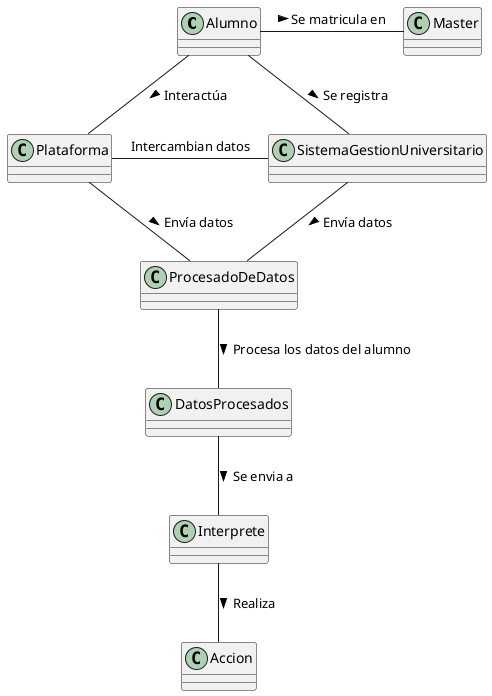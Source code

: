 @startuml Clases

Alumno -r- Master : Se matricula en >
Alumno -- Plataforma : Interactúa > 
Alumno -d- SistemaGestionUniversitario : Se registra >


ProcesadoDeDatos -- DatosProcesados : Procesa los datos del alumno >

Plataforma -r- SistemaGestionUniversitario : Intercambian datos 

SistemaGestionUniversitario -- ProcesadoDeDatos : Envía datos >
Plataforma -- ProcesadoDeDatos : Envía datos >

DatosProcesados -- Interprete : Se envia a >

Interprete -- Accion : Realiza >

@enduml
